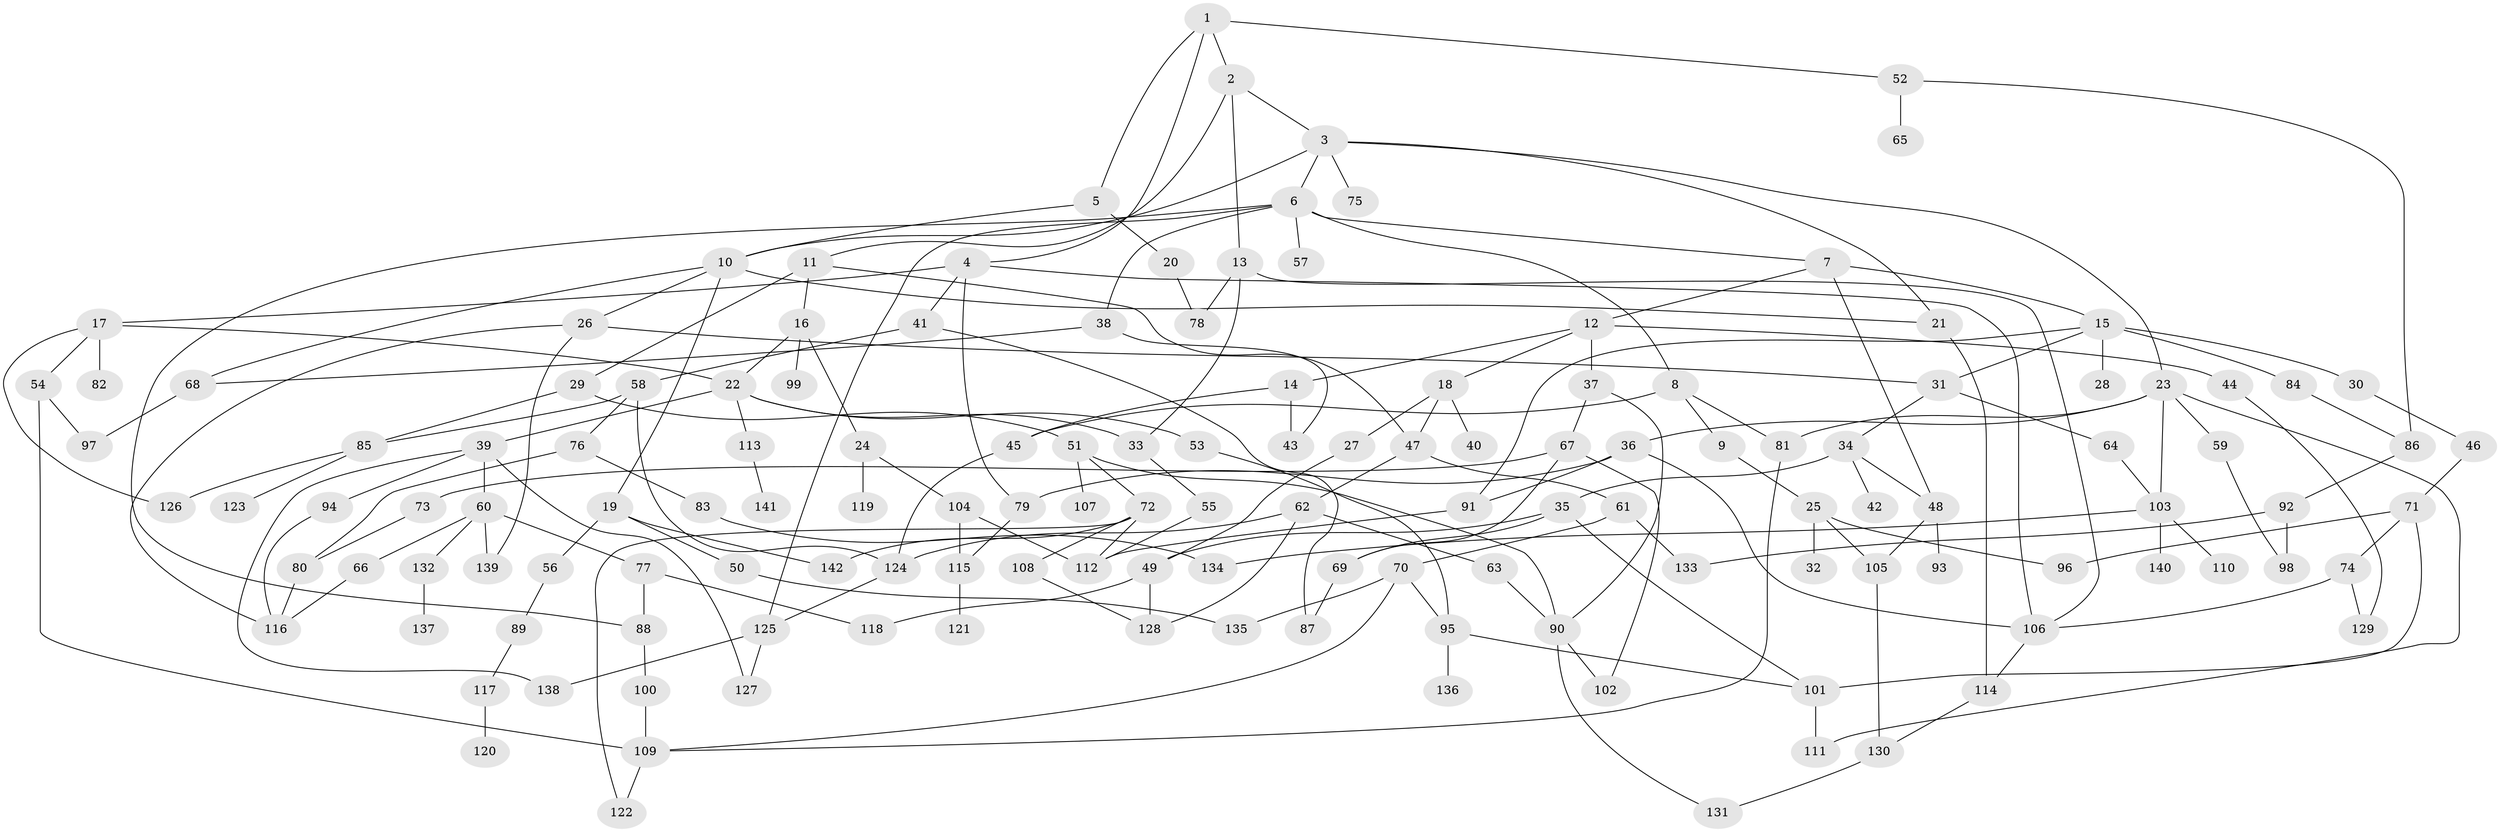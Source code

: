 // Generated by graph-tools (version 1.1) at 2025/42/03/09/25 04:42:22]
// undirected, 142 vertices, 206 edges
graph export_dot {
graph [start="1"]
  node [color=gray90,style=filled];
  1;
  2;
  3;
  4;
  5;
  6;
  7;
  8;
  9;
  10;
  11;
  12;
  13;
  14;
  15;
  16;
  17;
  18;
  19;
  20;
  21;
  22;
  23;
  24;
  25;
  26;
  27;
  28;
  29;
  30;
  31;
  32;
  33;
  34;
  35;
  36;
  37;
  38;
  39;
  40;
  41;
  42;
  43;
  44;
  45;
  46;
  47;
  48;
  49;
  50;
  51;
  52;
  53;
  54;
  55;
  56;
  57;
  58;
  59;
  60;
  61;
  62;
  63;
  64;
  65;
  66;
  67;
  68;
  69;
  70;
  71;
  72;
  73;
  74;
  75;
  76;
  77;
  78;
  79;
  80;
  81;
  82;
  83;
  84;
  85;
  86;
  87;
  88;
  89;
  90;
  91;
  92;
  93;
  94;
  95;
  96;
  97;
  98;
  99;
  100;
  101;
  102;
  103;
  104;
  105;
  106;
  107;
  108;
  109;
  110;
  111;
  112;
  113;
  114;
  115;
  116;
  117;
  118;
  119;
  120;
  121;
  122;
  123;
  124;
  125;
  126;
  127;
  128;
  129;
  130;
  131;
  132;
  133;
  134;
  135;
  136;
  137;
  138;
  139;
  140;
  141;
  142;
  1 -- 2;
  1 -- 4;
  1 -- 5;
  1 -- 52;
  2 -- 3;
  2 -- 11;
  2 -- 13;
  3 -- 6;
  3 -- 23;
  3 -- 75;
  3 -- 21;
  3 -- 10;
  4 -- 17;
  4 -- 41;
  4 -- 79;
  4 -- 106;
  5 -- 10;
  5 -- 20;
  6 -- 7;
  6 -- 8;
  6 -- 38;
  6 -- 57;
  6 -- 125;
  6 -- 88;
  7 -- 12;
  7 -- 15;
  7 -- 48;
  8 -- 9;
  8 -- 45;
  8 -- 81;
  9 -- 25;
  10 -- 19;
  10 -- 21;
  10 -- 26;
  10 -- 68;
  11 -- 16;
  11 -- 29;
  11 -- 47;
  12 -- 14;
  12 -- 18;
  12 -- 37;
  12 -- 44;
  13 -- 33;
  13 -- 78;
  13 -- 106;
  14 -- 43;
  14 -- 45;
  15 -- 28;
  15 -- 30;
  15 -- 31;
  15 -- 84;
  15 -- 91;
  16 -- 24;
  16 -- 99;
  16 -- 22;
  17 -- 22;
  17 -- 54;
  17 -- 82;
  17 -- 126;
  18 -- 27;
  18 -- 40;
  18 -- 47;
  19 -- 50;
  19 -- 56;
  19 -- 142;
  20 -- 78;
  21 -- 114;
  22 -- 39;
  22 -- 53;
  22 -- 113;
  22 -- 33;
  23 -- 36;
  23 -- 59;
  23 -- 81;
  23 -- 103;
  23 -- 111;
  24 -- 104;
  24 -- 119;
  25 -- 32;
  25 -- 105;
  25 -- 96;
  26 -- 116;
  26 -- 139;
  26 -- 31;
  27 -- 49;
  29 -- 51;
  29 -- 85;
  30 -- 46;
  31 -- 34;
  31 -- 64;
  33 -- 55;
  34 -- 35;
  34 -- 42;
  34 -- 48;
  35 -- 49;
  35 -- 69;
  35 -- 101;
  36 -- 79;
  36 -- 91;
  36 -- 106;
  37 -- 67;
  37 -- 90;
  38 -- 43;
  38 -- 68;
  39 -- 60;
  39 -- 94;
  39 -- 127;
  39 -- 138;
  41 -- 58;
  41 -- 87;
  44 -- 129;
  45 -- 124;
  46 -- 71;
  47 -- 61;
  47 -- 62;
  48 -- 93;
  48 -- 105;
  49 -- 128;
  49 -- 118;
  50 -- 135;
  51 -- 72;
  51 -- 90;
  51 -- 107;
  52 -- 65;
  52 -- 86;
  53 -- 95;
  54 -- 97;
  54 -- 109;
  55 -- 112;
  56 -- 89;
  58 -- 76;
  58 -- 85;
  58 -- 124;
  59 -- 98;
  60 -- 66;
  60 -- 77;
  60 -- 132;
  60 -- 139;
  61 -- 70;
  61 -- 133;
  62 -- 63;
  62 -- 128;
  62 -- 124;
  63 -- 90;
  64 -- 103;
  66 -- 116;
  67 -- 69;
  67 -- 73;
  67 -- 102;
  68 -- 97;
  69 -- 87;
  70 -- 95;
  70 -- 109;
  70 -- 135;
  71 -- 74;
  71 -- 96;
  71 -- 101;
  72 -- 108;
  72 -- 142;
  72 -- 122;
  72 -- 112;
  73 -- 80;
  74 -- 106;
  74 -- 129;
  76 -- 80;
  76 -- 83;
  77 -- 88;
  77 -- 118;
  79 -- 115;
  80 -- 116;
  81 -- 109;
  83 -- 134;
  84 -- 86;
  85 -- 123;
  85 -- 126;
  86 -- 92;
  88 -- 100;
  89 -- 117;
  90 -- 131;
  90 -- 102;
  91 -- 112;
  92 -- 98;
  92 -- 133;
  94 -- 116;
  95 -- 101;
  95 -- 136;
  100 -- 109;
  101 -- 111;
  103 -- 110;
  103 -- 134;
  103 -- 140;
  104 -- 115;
  104 -- 112;
  105 -- 130;
  106 -- 114;
  108 -- 128;
  109 -- 122;
  113 -- 141;
  114 -- 130;
  115 -- 121;
  117 -- 120;
  124 -- 125;
  125 -- 138;
  125 -- 127;
  130 -- 131;
  132 -- 137;
}
